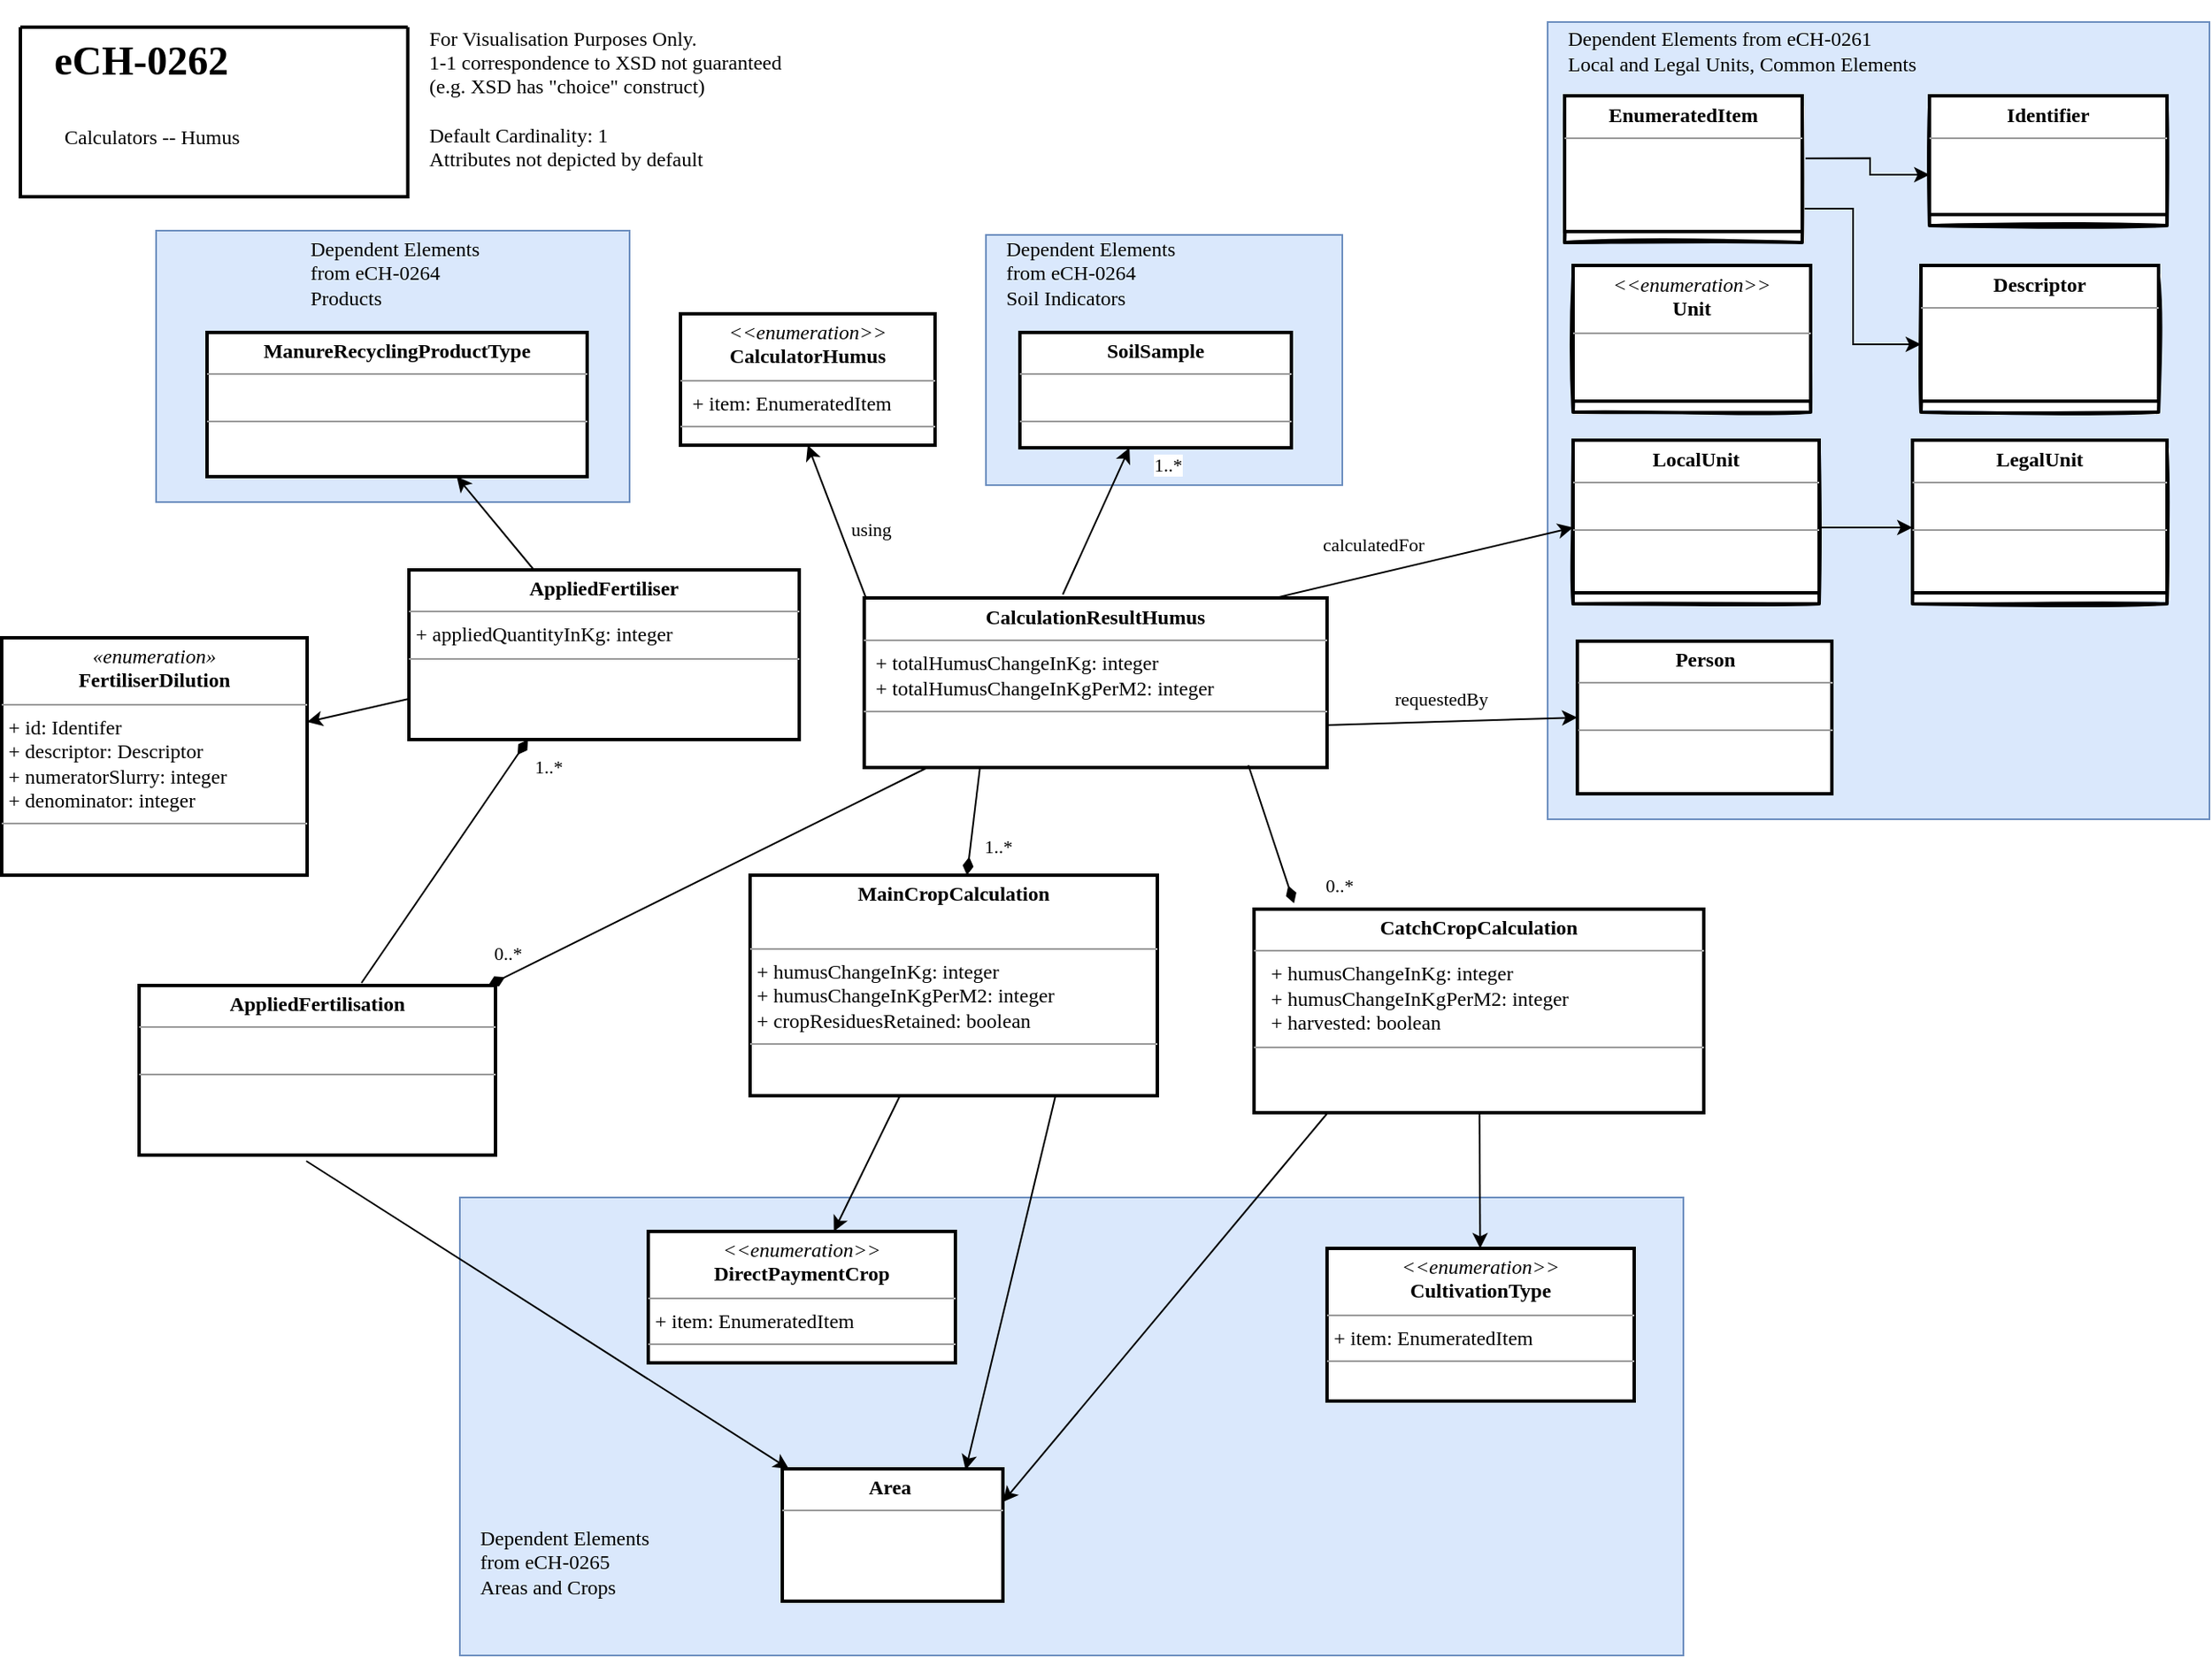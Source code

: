 <mxfile version="21.2.8" type="device">
  <diagram id="C5RBs43oDa-KdzZeNtuy" name="Page-1">
    <mxGraphModel dx="1288" dy="953" grid="1" gridSize="10" guides="1" tooltips="1" connect="1" arrows="1" fold="1" page="1" pageScale="1" pageWidth="1654" pageHeight="1169" math="0" shadow="0">
      <root>
        <mxCell id="WIyWlLk6GJQsqaUBKTNV-0" />
        <mxCell id="WIyWlLk6GJQsqaUBKTNV-1" parent="WIyWlLk6GJQsqaUBKTNV-0" />
        <mxCell id="9_fdUrSxjmN1W93VfHhp-2" value="" style="rounded=0;whiteSpace=wrap;html=1;fillColor=#dae8fc;strokeColor=#6c8ebf;" parent="WIyWlLk6GJQsqaUBKTNV-1" vertex="1">
          <mxGeometry x="1000" y="17" width="390" height="470" as="geometry" />
        </mxCell>
        <mxCell id="9_fdUrSxjmN1W93VfHhp-0" value="&lt;p style=&quot;margin:0px;margin-top:4px;text-align:center;&quot;&gt;&lt;i&gt;&amp;lt;&amp;lt;enumeration&amp;gt;&amp;gt;&lt;/i&gt;&lt;br&gt;&lt;b&gt;Unit&lt;/b&gt;&lt;/p&gt;&lt;hr size=&quot;1&quot;&gt;&lt;p style=&quot;margin:0px;margin-left:4px;&quot;&gt;&lt;br&gt;&lt;/p&gt;" style="verticalAlign=top;align=left;overflow=fill;fontSize=12;fontFamily=Verdana;html=1;sketch=1;strokeWidth=2;" parent="WIyWlLk6GJQsqaUBKTNV-1" vertex="1">
          <mxGeometry x="1015" y="167" width="140" height="80" as="geometry" />
        </mxCell>
        <mxCell id="9_fdUrSxjmN1W93VfHhp-4" value="Dependent Elements from eCH-0261&lt;br&gt;Local and Legal Units, Common Elements" style="text;html=1;strokeColor=none;fillColor=none;align=left;verticalAlign=middle;whiteSpace=wrap;rounded=0;strokeWidth=2;fontFamily=Verdana;" parent="WIyWlLk6GJQsqaUBKTNV-1" vertex="1">
          <mxGeometry x="1010" y="19" width="290" height="30" as="geometry" />
        </mxCell>
        <mxCell id="9_fdUrSxjmN1W93VfHhp-14" style="edgeStyle=orthogonalEdgeStyle;rounded=0;orthogonalLoop=1;jettySize=auto;html=1;exitX=1.014;exitY=0.379;exitDx=0;exitDy=0;exitPerimeter=0;" parent="WIyWlLk6GJQsqaUBKTNV-1" source="A5fvS7BDDAw0l9XVEY4Y-33" target="9_fdUrSxjmN1W93VfHhp-12" edge="1">
          <mxGeometry relative="1" as="geometry">
            <mxPoint x="1150.0" y="147" as="sourcePoint" />
            <Array as="points">
              <mxPoint x="1190" y="97" />
              <mxPoint x="1190" y="107" />
            </Array>
          </mxGeometry>
        </mxCell>
        <mxCell id="9_fdUrSxjmN1W93VfHhp-15" style="edgeStyle=orthogonalEdgeStyle;rounded=0;orthogonalLoop=1;jettySize=auto;html=1;exitX=1;exitY=0.75;exitDx=0;exitDy=0;" parent="WIyWlLk6GJQsqaUBKTNV-1" source="A5fvS7BDDAw0l9XVEY4Y-33" target="9_fdUrSxjmN1W93VfHhp-13" edge="1">
          <mxGeometry relative="1" as="geometry">
            <mxPoint x="1150.0" y="187" as="sourcePoint" />
            <Array as="points">
              <mxPoint x="1180" y="127" />
              <mxPoint x="1180" y="207" />
            </Array>
          </mxGeometry>
        </mxCell>
        <mxCell id="9_fdUrSxjmN1W93VfHhp-12" value="&lt;p style=&quot;margin:0px;margin-top:4px;text-align:center;&quot;&gt;&lt;b&gt;Identifier&lt;/b&gt;&lt;/p&gt;&lt;hr size=&quot;1&quot;&gt;&lt;p style=&quot;margin:0px;margin-left:4px;&quot;&gt;&lt;br&gt;&lt;/p&gt;" style="verticalAlign=top;align=left;overflow=fill;fontSize=12;fontFamily=Verdana;html=1;sketch=1;strokeWidth=2;" parent="WIyWlLk6GJQsqaUBKTNV-1" vertex="1">
          <mxGeometry x="1225" y="67" width="140" height="70" as="geometry" />
        </mxCell>
        <mxCell id="9_fdUrSxjmN1W93VfHhp-13" value="&lt;p style=&quot;margin:0px;margin-top:4px;text-align:center;&quot;&gt;&lt;b&gt;Descriptor&lt;/b&gt;&lt;/p&gt;&lt;hr size=&quot;1&quot;&gt;&lt;p style=&quot;margin:0px;margin-left:4px;&quot;&gt;&lt;br&gt;&lt;/p&gt;" style="verticalAlign=top;align=left;overflow=fill;fontSize=12;fontFamily=Verdana;html=1;sketch=1;strokeWidth=2;" parent="WIyWlLk6GJQsqaUBKTNV-1" vertex="1">
          <mxGeometry x="1220" y="167" width="140" height="80" as="geometry" />
        </mxCell>
        <mxCell id="A5fvS7BDDAw0l9XVEY4Y-33" value="&lt;p style=&quot;margin:0px;margin-top:4px;text-align:center;&quot;&gt;&lt;b&gt;EnumeratedItem&lt;/b&gt;&lt;/p&gt;&lt;hr size=&quot;1&quot;&gt;&lt;p style=&quot;margin:0px;margin-left:4px;&quot;&gt;&lt;br&gt;&lt;/p&gt;" style="verticalAlign=top;align=left;overflow=fill;fontSize=12;fontFamily=Verdana;html=1;sketch=1;strokeWidth=2;" parent="WIyWlLk6GJQsqaUBKTNV-1" vertex="1">
          <mxGeometry x="1010" y="67" width="140" height="80" as="geometry" />
        </mxCell>
        <mxCell id="A5fvS7BDDAw0l9XVEY4Y-48" value="" style="endArrow=classic;html=1;fontFamily=Comic Sans MS;curved=1;exitX=0.148;exitY=-0.05;exitDx=0;exitDy=0;exitPerimeter=0;entryX=0.5;entryY=1;entryDx=0;entryDy=0;" parent="WIyWlLk6GJQsqaUBKTNV-1" target="AsWOrN72vH-odrBC8Jqx-6" edge="1">
          <mxGeometry width="50" height="50" relative="1" as="geometry">
            <mxPoint x="601.56" y="365" as="sourcePoint" />
            <mxPoint x="576.776" y="318" as="targetPoint" />
          </mxGeometry>
        </mxCell>
        <mxCell id="A5fvS7BDDAw0l9XVEY4Y-54" value="&lt;p style=&quot;margin:0px;margin-top:4px;text-align:center;&quot;&gt;&lt;b&gt;LocalUnit&lt;/b&gt;&lt;/p&gt;&lt;hr size=&quot;1&quot;&gt;&lt;p style=&quot;margin:0px;margin-left:4px;&quot;&gt;&amp;nbsp;&lt;br&gt;&lt;/p&gt;&lt;hr size=&quot;1&quot;&gt;&lt;p style=&quot;margin:0px;margin-left:4px;&quot;&gt;&lt;br&gt;&lt;/p&gt;" style="verticalAlign=top;align=left;overflow=fill;fontSize=12;fontFamily=Verdana;html=1;sketch=1;strokeWidth=2;" parent="WIyWlLk6GJQsqaUBKTNV-1" vertex="1">
          <mxGeometry x="1015" y="270" width="145" height="90" as="geometry" />
        </mxCell>
        <mxCell id="A5fvS7BDDAw0l9XVEY4Y-61" value="" style="endArrow=classic;html=1;fontFamily=Verdana;curved=1;" parent="WIyWlLk6GJQsqaUBKTNV-1" source="A5fvS7BDDAw0l9XVEY4Y-54" target="Fh2eQYCEiK_2gspSJ3Qt-0" edge="1">
          <mxGeometry width="50" height="50" relative="1" as="geometry">
            <mxPoint x="1265" y="761" as="sourcePoint" />
            <mxPoint x="1179.72" y="316.336" as="targetPoint" />
          </mxGeometry>
        </mxCell>
        <mxCell id="A5fvS7BDDAw0l9XVEY4Y-96" value="" style="swimlane;startSize=0;fontFamily=Verdana;strokeWidth=2;" parent="WIyWlLk6GJQsqaUBKTNV-1" vertex="1">
          <mxGeometry x="100" y="20" width="228.3" height="100" as="geometry" />
        </mxCell>
        <mxCell id="9_fdUrSxjmN1W93VfHhp-1" value="&lt;h1&gt;&lt;span style=&quot;background-color: initial;&quot;&gt;eCH-0262&lt;/span&gt;&lt;/h1&gt;&lt;div&gt;&lt;br&gt;&lt;/div&gt;" style="text;html=1;strokeColor=none;fillColor=none;spacing=5;spacingTop=-20;whiteSpace=wrap;overflow=hidden;rounded=0;strokeWidth=2;fontFamily=Verdana;" parent="A5fvS7BDDAw0l9XVEY4Y-96" vertex="1">
          <mxGeometry x="15.3" width="195.7" height="80" as="geometry" />
        </mxCell>
        <mxCell id="A5fvS7BDDAw0l9XVEY4Y-100" value="Calculators -- Humus" style="text;html=1;strokeColor=none;fillColor=none;align=left;verticalAlign=middle;whiteSpace=wrap;rounded=0;strokeWidth=2;fontFamily=Verdana;" parent="A5fvS7BDDAw0l9XVEY4Y-96" vertex="1">
          <mxGeometry x="23.6" y="50" width="226.4" height="30" as="geometry" />
        </mxCell>
        <mxCell id="A5fvS7BDDAw0l9XVEY4Y-97" value="&lt;br&gt;For Visualisation Purposes Only.&lt;br&gt;1-1 correspondence to XSD not guaranteed &lt;br&gt;(e.g. XSD has &quot;choice&quot; construct)&lt;br&gt;&lt;br&gt;Default Cardinality: 1&lt;br&gt;Attributes not depicted by default" style="text;html=1;strokeColor=none;fillColor=none;align=left;verticalAlign=middle;whiteSpace=wrap;rounded=0;strokeWidth=2;fontFamily=Verdana;" parent="WIyWlLk6GJQsqaUBKTNV-1" vertex="1">
          <mxGeometry x="339" y="40" width="450" height="30" as="geometry" />
        </mxCell>
        <mxCell id="Fh2eQYCEiK_2gspSJ3Qt-0" value="&lt;p style=&quot;margin:0px;margin-top:4px;text-align:center;&quot;&gt;&lt;b&gt;LegalUnit&lt;/b&gt;&lt;/p&gt;&lt;hr size=&quot;1&quot;&gt;&lt;p style=&quot;margin:0px;margin-left:4px;&quot;&gt;&amp;nbsp;&lt;br&gt;&lt;/p&gt;&lt;hr size=&quot;1&quot;&gt;&lt;p style=&quot;margin:0px;margin-left:4px;&quot;&gt;&lt;br&gt;&lt;/p&gt;" style="verticalAlign=top;align=left;overflow=fill;fontSize=12;fontFamily=Verdana;html=1;sketch=1;strokeWidth=2;" parent="WIyWlLk6GJQsqaUBKTNV-1" vertex="1">
          <mxGeometry x="1215" y="270" width="150" height="90" as="geometry" />
        </mxCell>
        <mxCell id="3pSlS8YH4z9lj6zPETBl-0" value="" style="rounded=0;whiteSpace=wrap;html=1;fillColor=#dae8fc;strokeColor=#6c8ebf;" parent="WIyWlLk6GJQsqaUBKTNV-1" vertex="1">
          <mxGeometry x="180" y="140" width="279" height="160" as="geometry" />
        </mxCell>
        <mxCell id="3pSlS8YH4z9lj6zPETBl-1" value="Dependent Elements&lt;br&gt;from eCH-0263&lt;br&gt;Resources" style="text;html=1;strokeColor=none;fillColor=none;align=left;verticalAlign=middle;whiteSpace=wrap;rounded=0;strokeWidth=2;fontFamily=Comic Sans MS;" parent="WIyWlLk6GJQsqaUBKTNV-1" vertex="1">
          <mxGeometry x="299" y="232" width="290" height="30" as="geometry" />
        </mxCell>
        <mxCell id="3pSlS8YH4z9lj6zPETBl-2" value="&lt;p style=&quot;margin:0px;margin-top:4px;text-align:center;&quot;&gt;ManureRecyclingProductType&lt;br&gt;&lt;/p&gt;&lt;hr size=&quot;1&quot;&gt;&lt;p style=&quot;margin:0px;margin-left:4px;&quot;&gt;&amp;nbsp;&lt;br&gt;&lt;/p&gt;&lt;hr size=&quot;1&quot;&gt;&lt;p style=&quot;margin:0px;margin-left:4px;&quot;&gt;&lt;br&gt;&lt;/p&gt;" style="verticalAlign=top;align=left;overflow=fill;fontSize=12;fontFamily=Verdana;html=1;strokeWidth=2;fontStyle=1" parent="WIyWlLk6GJQsqaUBKTNV-1" vertex="1">
          <mxGeometry x="210" y="200" width="224" height="85" as="geometry" />
        </mxCell>
        <mxCell id="3pSlS8YH4z9lj6zPETBl-3" value="" style="rounded=0;whiteSpace=wrap;html=1;fillColor=#dae8fc;strokeColor=#6c8ebf;" parent="WIyWlLk6GJQsqaUBKTNV-1" vertex="1">
          <mxGeometry x="359" y="710" width="721" height="270" as="geometry" />
        </mxCell>
        <mxCell id="3pSlS8YH4z9lj6zPETBl-4" value="Dependent Elements &lt;br&gt;from eCH-0265&lt;br&gt;Areas and Crops" style="text;html=1;strokeColor=none;fillColor=none;align=left;verticalAlign=middle;whiteSpace=wrap;rounded=0;strokeWidth=2;fontFamily=Verdana;" parent="WIyWlLk6GJQsqaUBKTNV-1" vertex="1">
          <mxGeometry x="369" y="910" width="290" height="30" as="geometry" />
        </mxCell>
        <mxCell id="3pSlS8YH4z9lj6zPETBl-7" value="&lt;p style=&quot;margin:0px;margin-top:4px;text-align:center;&quot;&gt;&lt;i&gt;&amp;lt;&amp;lt;enumeration&amp;gt;&amp;gt;&lt;/i&gt;&lt;br&gt;&lt;b&gt;CultivationType&lt;/b&gt;&lt;/p&gt;&lt;hr size=&quot;1&quot;&gt;&lt;p style=&quot;margin:0px;margin-left:4px;&quot;&gt;+ item: EnumeratedItem&lt;br&gt;&lt;/p&gt;&lt;hr size=&quot;1&quot;&gt;&lt;p style=&quot;margin:0px;margin-left:4px;&quot;&gt;&lt;br&gt;&lt;/p&gt;" style="verticalAlign=top;align=left;overflow=fill;fontSize=12;fontFamily=Verdana;html=1;strokeWidth=2;" parent="WIyWlLk6GJQsqaUBKTNV-1" vertex="1">
          <mxGeometry x="870" y="740" width="181" height="90" as="geometry" />
        </mxCell>
        <mxCell id="3pSlS8YH4z9lj6zPETBl-11" value="" style="endArrow=classic;html=1;fontFamily=Comic Sans MS;curved=1;" parent="WIyWlLk6GJQsqaUBKTNV-1" source="RBpm3ApPPATKOrZNFH4c-10" target="RBpm3ApPPATKOrZNFH4c-12" edge="1">
          <mxGeometry width="50" height="50" relative="1" as="geometry">
            <mxPoint x="570.977" y="690" as="sourcePoint" />
            <mxPoint x="1118.211" y="730" as="targetPoint" />
          </mxGeometry>
        </mxCell>
        <mxCell id="3pSlS8YH4z9lj6zPETBl-17" value="" style="endArrow=classic;html=1;fontFamily=Comic Sans MS;curved=1;exitX=0.75;exitY=1;exitDx=0;exitDy=0;entryX=0.831;entryY=0.008;entryDx=0;entryDy=0;entryPerimeter=0;" parent="WIyWlLk6GJQsqaUBKTNV-1" source="RBpm3ApPPATKOrZNFH4c-10" target="RBpm3ApPPATKOrZNFH4c-13" edge="1">
          <mxGeometry width="50" height="50" relative="1" as="geometry">
            <mxPoint x="680.68" y="575" as="sourcePoint" />
            <mxPoint x="760.04" y="597.97" as="targetPoint" />
          </mxGeometry>
        </mxCell>
        <mxCell id="3pSlS8YH4z9lj6zPETBl-18" value="" style="rounded=0;whiteSpace=wrap;html=1;fillColor=#dae8fc;strokeColor=#6c8ebf;" parent="WIyWlLk6GJQsqaUBKTNV-1" vertex="1">
          <mxGeometry x="669" y="142.5" width="210" height="147.5" as="geometry" />
        </mxCell>
        <mxCell id="3pSlS8YH4z9lj6zPETBl-19" value="Dependent Elements &lt;br&gt;from eCH-0264&lt;br&gt;Soil Indicators" style="text;html=1;strokeColor=none;fillColor=none;align=left;verticalAlign=middle;whiteSpace=wrap;rounded=0;strokeWidth=2;fontFamily=Verdana;" parent="WIyWlLk6GJQsqaUBKTNV-1" vertex="1">
          <mxGeometry x="679" y="150" width="290" height="30" as="geometry" />
        </mxCell>
        <mxCell id="3pSlS8YH4z9lj6zPETBl-20" value="&lt;p style=&quot;margin:0px;margin-top:4px;text-align:center;&quot;&gt;&lt;b&gt;SoilSample&lt;/b&gt;&lt;/p&gt;&lt;hr size=&quot;1&quot;&gt;&lt;p style=&quot;margin:0px;margin-left:4px;&quot;&gt;&amp;nbsp;&lt;br&gt;&lt;/p&gt;&lt;hr size=&quot;1&quot;&gt;&lt;p style=&quot;margin:0px;margin-left:4px;&quot;&gt;&lt;br&gt;&lt;/p&gt;" style="verticalAlign=top;align=left;overflow=fill;fontSize=12;fontFamily=Verdana;html=1;strokeWidth=2;" parent="WIyWlLk6GJQsqaUBKTNV-1" vertex="1">
          <mxGeometry x="689" y="200" width="160" height="68" as="geometry" />
        </mxCell>
        <mxCell id="3pSlS8YH4z9lj6zPETBl-22" value="" style="endArrow=classic;html=1;fontFamily=Comic Sans MS;curved=1;exitX=0.429;exitY=-0.02;exitDx=0;exitDy=0;exitPerimeter=0;" parent="WIyWlLk6GJQsqaUBKTNV-1" target="3pSlS8YH4z9lj6zPETBl-20" edge="1" source="RBpm3ApPPATKOrZNFH4c-8">
          <mxGeometry width="50" height="50" relative="1" as="geometry">
            <mxPoint x="734" y="370" as="sourcePoint" />
            <mxPoint x="367.75" y="890" as="targetPoint" />
          </mxGeometry>
        </mxCell>
        <mxCell id="3pSlS8YH4z9lj6zPETBl-27" value="" style="endArrow=classic;html=1;fontFamily=Comic Sans MS;curved=1;startArrow=none;entryX=0;entryY=0.5;entryDx=0;entryDy=0;exitX=1;exitY=0.75;exitDx=0;exitDy=0;" parent="WIyWlLk6GJQsqaUBKTNV-1" target="3pSlS8YH4z9lj6zPETBl-47" edge="1" source="RBpm3ApPPATKOrZNFH4c-8">
          <mxGeometry width="50" height="50" relative="1" as="geometry">
            <mxPoint x="789" y="424.632" as="sourcePoint" />
            <mxPoint x="279" y="160" as="targetPoint" />
          </mxGeometry>
        </mxCell>
        <mxCell id="3pSlS8YH4z9lj6zPETBl-28" value="" style="endArrow=classic;html=1;fontFamily=Comic Sans MS;curved=1;" parent="WIyWlLk6GJQsqaUBKTNV-1" source="RBpm3ApPPATKOrZNFH4c-7" target="3pSlS8YH4z9lj6zPETBl-2" edge="1">
          <mxGeometry width="50" height="50" relative="1" as="geometry">
            <mxPoint x="320.87" y="476.7" as="sourcePoint" />
            <mxPoint x="278.69" y="462.3" as="targetPoint" />
          </mxGeometry>
        </mxCell>
        <mxCell id="3pSlS8YH4z9lj6zPETBl-30" value="" style="endArrow=classic;html=1;fontFamily=Comic Sans MS;curved=1;entryX=0;entryY=0.5;entryDx=0;entryDy=0;exitX=0.893;exitY=-0.003;exitDx=0;exitDy=0;exitPerimeter=0;" parent="WIyWlLk6GJQsqaUBKTNV-1" target="A5fvS7BDDAw0l9XVEY4Y-54" edge="1" source="RBpm3ApPPATKOrZNFH4c-8">
          <mxGeometry width="50" height="50" relative="1" as="geometry">
            <mxPoint x="770.52" y="367.5" as="sourcePoint" />
            <mxPoint x="1155.6" y="510" as="targetPoint" />
          </mxGeometry>
        </mxCell>
        <mxCell id="3pSlS8YH4z9lj6zPETBl-33" value="" style="endArrow=classic;html=1;fontFamily=Comic Sans MS;curved=1;exitX=0.164;exitY=1;exitDx=0;exitDy=0;exitPerimeter=0;entryX=1;entryY=0.25;entryDx=0;entryDy=0;" parent="WIyWlLk6GJQsqaUBKTNV-1" source="RBpm3ApPPATKOrZNFH4c-11" target="RBpm3ApPPATKOrZNFH4c-13" edge="1">
          <mxGeometry width="50" height="50" relative="1" as="geometry">
            <mxPoint x="929" y="780" as="sourcePoint" />
            <mxPoint x="291.5" y="943" as="targetPoint" />
          </mxGeometry>
        </mxCell>
        <mxCell id="3pSlS8YH4z9lj6zPETBl-34" value="" style="endArrow=classic;html=1;fontFamily=Comic Sans MS;curved=1;" parent="WIyWlLk6GJQsqaUBKTNV-1" source="RBpm3ApPPATKOrZNFH4c-11" target="3pSlS8YH4z9lj6zPETBl-7" edge="1">
          <mxGeometry width="50" height="50" relative="1" as="geometry">
            <mxPoint x="1040.98" y="823.09" as="sourcePoint" />
            <mxPoint x="695.25" y="819.64" as="targetPoint" />
          </mxGeometry>
        </mxCell>
        <mxCell id="3pSlS8YH4z9lj6zPETBl-47" value="&lt;p style=&quot;margin:0px;margin-top:4px;text-align:center;&quot;&gt;&lt;b&gt;Person&lt;/b&gt;&lt;/p&gt;&lt;hr size=&quot;1&quot;&gt;&lt;p style=&quot;margin:0px;margin-left:4px;&quot;&gt;&amp;nbsp;&lt;br&gt;&lt;/p&gt;&lt;hr size=&quot;1&quot;&gt;&lt;p style=&quot;margin:0px;margin-left:4px;&quot;&gt;&lt;br&gt;&lt;/p&gt;" style="verticalAlign=top;align=left;overflow=fill;fontSize=12;fontFamily=Verdana;html=1;strokeWidth=2;" parent="WIyWlLk6GJQsqaUBKTNV-1" vertex="1">
          <mxGeometry x="1017.5" y="382" width="150" height="90" as="geometry" />
        </mxCell>
        <mxCell id="3pSlS8YH4z9lj6zPETBl-48" value="calculatedFor" style="edgeLabel;resizable=0;html=1;align=center;verticalAlign=middle;sketch=1;fontFamily=Verdana;strokeWidth=2;" parent="WIyWlLk6GJQsqaUBKTNV-1" connectable="0" vertex="1">
          <mxGeometry x="909.999" y="308.498" as="geometry">
            <mxPoint x="-13" y="16" as="offset" />
          </mxGeometry>
        </mxCell>
        <mxCell id="3pSlS8YH4z9lj6zPETBl-49" value="requestedBy" style="edgeLabel;resizable=0;html=1;align=center;verticalAlign=middle;sketch=1;fontFamily=Verdana;strokeWidth=2;" parent="WIyWlLk6GJQsqaUBKTNV-1" connectable="0" vertex="1">
          <mxGeometry x="949.999" y="399.998" as="geometry">
            <mxPoint x="-13" y="16" as="offset" />
          </mxGeometry>
        </mxCell>
        <mxCell id="3pSlS8YH4z9lj6zPETBl-51" value="using" style="edgeLabel;resizable=0;html=1;align=center;verticalAlign=middle;sketch=1;fontFamily=Verdana;strokeWidth=2;" parent="WIyWlLk6GJQsqaUBKTNV-1" connectable="0" vertex="1">
          <mxGeometry x="613.999" y="299.998" as="geometry">
            <mxPoint x="-13" y="16" as="offset" />
          </mxGeometry>
        </mxCell>
        <mxCell id="3pSlS8YH4z9lj6zPETBl-53" value="" style="endArrow=classic;html=1;fontFamily=Comic Sans MS;curved=1;exitX=0.469;exitY=1.035;exitDx=0;exitDy=0;exitPerimeter=0;startArrow=none;" parent="WIyWlLk6GJQsqaUBKTNV-1" source="RBpm3ApPPATKOrZNFH4c-9" target="RBpm3ApPPATKOrZNFH4c-13" edge="1">
          <mxGeometry width="50" height="50" relative="1" as="geometry">
            <mxPoint x="405.08" y="575" as="sourcePoint" />
            <mxPoint x="719.5" y="910.5" as="targetPoint" />
          </mxGeometry>
        </mxCell>
        <mxCell id="AsWOrN72vH-odrBC8Jqx-6" value="&lt;p style=&quot;margin:0px;margin-top:4px;text-align:center;&quot;&gt;&lt;i&gt;&amp;lt;&amp;lt;enumeration&amp;gt;&amp;gt;&lt;/i&gt;&lt;br&gt;&lt;b&gt;CalculatorHumus&lt;/b&gt;&lt;/p&gt;&lt;hr size=&quot;1&quot;&gt;&lt;p style=&quot;margin:0px;margin-left:4px;&quot;&gt;&amp;nbsp;+ item: EnumeratedItem&lt;br&gt;&lt;/p&gt;&lt;hr size=&quot;1&quot;&gt;&lt;p style=&quot;margin:0px;margin-left:4px;&quot;&gt;&lt;br&gt;&lt;/p&gt;" style="verticalAlign=top;align=left;overflow=fill;fontSize=12;fontFamily=Verdana;html=1;strokeWidth=2;" parent="WIyWlLk6GJQsqaUBKTNV-1" vertex="1">
          <mxGeometry x="489" y="189" width="150" height="77.5" as="geometry" />
        </mxCell>
        <mxCell id="w7iu7-4VkMwNYnt216xl-0" value="Dependent Elements &lt;br&gt;from eCH-0264&lt;br&gt;Products" style="text;html=1;strokeColor=none;fillColor=none;align=left;verticalAlign=middle;whiteSpace=wrap;rounded=0;strokeWidth=2;fontFamily=Verdana;" parent="WIyWlLk6GJQsqaUBKTNV-1" vertex="1">
          <mxGeometry x="269" y="150" width="290" height="30" as="geometry" />
        </mxCell>
        <mxCell id="z8zTo1hWGoTgo93Ajzmf-1" value="0..*" style="edgeLabel;resizable=0;html=1;align=center;verticalAlign=middle;sketch=1;fontFamily=Comic Sans MS;strokeWidth=2;" parent="WIyWlLk6GJQsqaUBKTNV-1" connectable="0" vertex="1">
          <mxGeometry x="889.999" y="509.998" as="geometry">
            <mxPoint x="-13" y="16" as="offset" />
          </mxGeometry>
        </mxCell>
        <mxCell id="z8zTo1hWGoTgo93Ajzmf-4" value="1..*" style="edgeLabel;resizable=0;html=1;align=center;verticalAlign=middle;sketch=1;fontFamily=Comic Sans MS;strokeWidth=2;" parent="WIyWlLk6GJQsqaUBKTNV-1" connectable="0" vertex="1">
          <mxGeometry x="788.999" y="261.998" as="geometry">
            <mxPoint x="-13" y="16" as="offset" />
          </mxGeometry>
        </mxCell>
        <mxCell id="z8zTo1hWGoTgo93Ajzmf-5" value="1..*" style="edgeLabel;resizable=0;html=1;align=center;verticalAlign=middle;sketch=1;fontFamily=Comic Sans MS;strokeWidth=2;" parent="WIyWlLk6GJQsqaUBKTNV-1" connectable="0" vertex="1">
          <mxGeometry x="688.999" y="486.998" as="geometry">
            <mxPoint x="-13" y="16" as="offset" />
          </mxGeometry>
        </mxCell>
        <mxCell id="RBpm3ApPPATKOrZNFH4c-7" value="&lt;p style=&quot;margin:0px;margin-top:4px;text-align:center;&quot;&gt;&lt;b&gt;AppliedFertiliser&lt;/b&gt;&lt;/p&gt;&lt;hr size=&quot;1&quot;&gt;&lt;p style=&quot;margin:0px;margin-left:4px;&quot;&gt;&lt;span style=&quot;background-color: initial;&quot;&gt;+ appliedQuantityInKg: integer&lt;/span&gt;&lt;br&gt;&lt;/p&gt;&lt;hr size=&quot;1&quot;&gt;&lt;p style=&quot;margin:0px;margin-left:4px;&quot;&gt;&lt;br&gt;&lt;/p&gt;" style="verticalAlign=top;align=left;overflow=fill;fontSize=12;fontFamily=Verdana;html=1;strokeWidth=2;" parent="WIyWlLk6GJQsqaUBKTNV-1" vertex="1">
          <mxGeometry x="329" y="340" width="230" height="100" as="geometry" />
        </mxCell>
        <mxCell id="RBpm3ApPPATKOrZNFH4c-8" value="&lt;p style=&quot;margin:0px;margin-top:4px;text-align:center;&quot;&gt;&lt;b&gt;CalculationResultHumus&lt;/b&gt;&lt;/p&gt;&lt;hr size=&quot;1&quot;&gt;&lt;p style=&quot;margin:0px;margin-left:4px;&quot;&gt;&amp;nbsp;+ totalHumusChangeInKg: integer&lt;br&gt;&lt;/p&gt;&lt;p style=&quot;margin:0px;margin-left:4px;&quot;&gt;&amp;nbsp;+ totalHumusChangeInKgPerM2: integer&lt;/p&gt;&lt;hr size=&quot;1&quot;&gt;&lt;p style=&quot;margin:0px;margin-left:4px;&quot;&gt;&lt;br&gt;&lt;/p&gt;" style="verticalAlign=top;align=left;overflow=fill;fontSize=12;fontFamily=Verdana;html=1;strokeWidth=2;" parent="WIyWlLk6GJQsqaUBKTNV-1" vertex="1">
          <mxGeometry x="597.3" y="356.5" width="272.7" height="100" as="geometry" />
        </mxCell>
        <mxCell id="RBpm3ApPPATKOrZNFH4c-9" value="&lt;p style=&quot;margin:0px;margin-top:4px;text-align:center;&quot;&gt;&lt;b&gt;AppliedFertilisation&lt;/b&gt;&lt;/p&gt;&lt;hr size=&quot;1&quot;&gt;&lt;p style=&quot;margin:0px;margin-left:4px;&quot;&gt;&lt;span style=&quot;background-color: initial;&quot;&gt;&amp;nbsp;&lt;/span&gt;&lt;br&gt;&lt;/p&gt;&lt;hr size=&quot;1&quot;&gt;&lt;p style=&quot;margin:0px;margin-left:4px;&quot;&gt;&lt;br&gt;&lt;/p&gt;" style="verticalAlign=top;align=left;overflow=fill;fontSize=12;fontFamily=Verdana;html=1;strokeWidth=2;" parent="WIyWlLk6GJQsqaUBKTNV-1" vertex="1">
          <mxGeometry x="170" y="585" width="210" height="100" as="geometry" />
        </mxCell>
        <mxCell id="RBpm3ApPPATKOrZNFH4c-10" value="&lt;p style=&quot;margin:0px;margin-top:4px;text-align:center;&quot;&gt;&lt;b&gt;MainCropCalculation&lt;/b&gt;&lt;/p&gt;&lt;p style=&quot;margin:0px;margin-top:4px;text-align:center;&quot;&gt;&lt;b&gt;&lt;br&gt;&lt;/b&gt;&lt;/p&gt;&lt;hr size=&quot;1&quot;&gt;&lt;p style=&quot;margin:0px;margin-left:4px;&quot;&gt;+ humusChangeInKg: integer&lt;br&gt;&lt;/p&gt;&lt;p style=&quot;border-color: var(--border-color); margin: 0px 0px 0px 4px;&quot;&gt;+ humusChangeInKgPerM2: integer&lt;/p&gt;&lt;p style=&quot;border-color: var(--border-color); margin: 0px 0px 0px 4px;&quot;&gt;+ cropResiduesRetained: boolean&lt;/p&gt;&lt;hr size=&quot;1&quot;&gt;&lt;p style=&quot;margin:0px;margin-left:4px;&quot;&gt;&lt;br&gt;&lt;/p&gt;" style="verticalAlign=top;align=left;overflow=fill;fontSize=12;fontFamily=Verdana;html=1;strokeWidth=2;" parent="WIyWlLk6GJQsqaUBKTNV-1" vertex="1">
          <mxGeometry x="530" y="520" width="240" height="130" as="geometry" />
        </mxCell>
        <mxCell id="RBpm3ApPPATKOrZNFH4c-11" value="&lt;p style=&quot;margin:0px;margin-top:4px;text-align:center;&quot;&gt;&lt;b&gt;CatchCropCalculation&lt;/b&gt;&lt;/p&gt;&lt;hr size=&quot;1&quot;&gt;&lt;p style=&quot;margin:0px;margin-left:4px;&quot;&gt;&amp;nbsp; + humusChangeInKg: integer&lt;br&gt;&lt;/p&gt;&lt;p style=&quot;border-color: var(--border-color); margin: 0px 0px 0px 4px;&quot;&gt;&amp;nbsp; + humusChangeInKgPerM2: integer&lt;br style=&quot;border-color: var(--border-color);&quot;&gt;&lt;/p&gt;&lt;p style=&quot;border-color: var(--border-color); margin: 0px 0px 0px 4px;&quot;&gt;&amp;nbsp; + harvested: boolean&lt;/p&gt;&lt;hr size=&quot;1&quot;&gt;&lt;p style=&quot;margin:0px;margin-left:4px;&quot;&gt;&lt;br&gt;&lt;/p&gt;" style="verticalAlign=top;align=left;overflow=fill;fontSize=12;fontFamily=Verdana;html=1;strokeWidth=2;" parent="WIyWlLk6GJQsqaUBKTNV-1" vertex="1">
          <mxGeometry x="827" y="540" width="265" height="120" as="geometry" />
        </mxCell>
        <mxCell id="RBpm3ApPPATKOrZNFH4c-12" value="&lt;p style=&quot;margin:0px;margin-top:4px;text-align:center;&quot;&gt;&lt;i&gt;&amp;lt;&amp;lt;enumeration&amp;gt;&amp;gt;&lt;/i&gt;&lt;br&gt;&lt;b&gt;DirectPaymentCrop&lt;/b&gt;&lt;/p&gt;&lt;hr size=&quot;1&quot;&gt;&lt;p style=&quot;margin:0px;margin-left:4px;&quot;&gt;+ item: EnumeratedItem&lt;br&gt;&lt;/p&gt;&lt;hr size=&quot;1&quot;&gt;&lt;p style=&quot;margin:0px;margin-left:4px;&quot;&gt;&lt;br&gt;&lt;/p&gt;" style="verticalAlign=top;align=left;overflow=fill;fontSize=12;fontFamily=Verdana;html=1;strokeWidth=2;" parent="WIyWlLk6GJQsqaUBKTNV-1" vertex="1">
          <mxGeometry x="470" y="730" width="181" height="77.5" as="geometry" />
        </mxCell>
        <mxCell id="RBpm3ApPPATKOrZNFH4c-13" value="&lt;p style=&quot;margin:0px;margin-top:4px;text-align:center;&quot;&gt;&lt;b&gt;Area&amp;nbsp;&lt;/b&gt;&lt;/p&gt;&lt;hr size=&quot;1&quot;&gt;&lt;p style=&quot;margin:0px;margin-left:4px;&quot;&gt;&amp;nbsp;&lt;/p&gt;" style="verticalAlign=top;align=left;overflow=fill;fontSize=12;fontFamily=Verdana;html=1;strokeWidth=2;" parent="WIyWlLk6GJQsqaUBKTNV-1" vertex="1">
          <mxGeometry x="549" y="870" width="130" height="78" as="geometry" />
        </mxCell>
        <mxCell id="RBpm3ApPPATKOrZNFH4c-15" value="&lt;p style=&quot;margin:0px;margin-top:4px;text-align:center;&quot;&gt;&lt;b&gt;EnumeratedItem&lt;/b&gt;&lt;/p&gt;&lt;hr size=&quot;1&quot;&gt;&lt;p style=&quot;margin:0px;margin-left:4px;&quot;&gt;&lt;br&gt;&lt;/p&gt;" style="verticalAlign=top;align=left;overflow=fill;fontSize=12;fontFamily=Verdana;html=1;strokeWidth=2;" parent="WIyWlLk6GJQsqaUBKTNV-1" vertex="1">
          <mxGeometry x="1010" y="60.5" width="140" height="80" as="geometry" />
        </mxCell>
        <mxCell id="RBpm3ApPPATKOrZNFH4c-16" value="&lt;p style=&quot;margin:0px;margin-top:4px;text-align:center;&quot;&gt;&lt;b&gt;Identifier&lt;/b&gt;&lt;/p&gt;&lt;hr size=&quot;1&quot;&gt;&lt;p style=&quot;margin:0px;margin-left:4px;&quot;&gt;&lt;br&gt;&lt;/p&gt;" style="verticalAlign=top;align=left;overflow=fill;fontSize=12;fontFamily=Verdana;html=1;strokeWidth=2;" parent="WIyWlLk6GJQsqaUBKTNV-1" vertex="1">
          <mxGeometry x="1225" y="60.5" width="140" height="70" as="geometry" />
        </mxCell>
        <mxCell id="RBpm3ApPPATKOrZNFH4c-17" value="&lt;p style=&quot;margin:0px;margin-top:4px;text-align:center;&quot;&gt;&lt;i&gt;&amp;lt;&amp;lt;enumeration&amp;gt;&amp;gt;&lt;/i&gt;&lt;br&gt;&lt;b&gt;Unit&lt;/b&gt;&lt;/p&gt;&lt;hr size=&quot;1&quot;&gt;&lt;p style=&quot;margin:0px;margin-left:4px;&quot;&gt;&lt;br&gt;&lt;/p&gt;" style="verticalAlign=top;align=left;overflow=fill;fontSize=12;fontFamily=Verdana;html=1;strokeWidth=2;" parent="WIyWlLk6GJQsqaUBKTNV-1" vertex="1">
          <mxGeometry x="1015" y="160.5" width="140" height="80" as="geometry" />
        </mxCell>
        <mxCell id="RBpm3ApPPATKOrZNFH4c-18" value="&lt;p style=&quot;margin:0px;margin-top:4px;text-align:center;&quot;&gt;&lt;b&gt;Descriptor&lt;/b&gt;&lt;/p&gt;&lt;hr size=&quot;1&quot;&gt;&lt;p style=&quot;margin:0px;margin-left:4px;&quot;&gt;&lt;br&gt;&lt;/p&gt;" style="verticalAlign=top;align=left;overflow=fill;fontSize=12;fontFamily=Verdana;html=1;strokeWidth=2;" parent="WIyWlLk6GJQsqaUBKTNV-1" vertex="1">
          <mxGeometry x="1220" y="160.5" width="140" height="80" as="geometry" />
        </mxCell>
        <mxCell id="RBpm3ApPPATKOrZNFH4c-19" value="&lt;p style=&quot;margin:0px;margin-top:4px;text-align:center;&quot;&gt;&lt;b&gt;LocalUnit&lt;/b&gt;&lt;/p&gt;&lt;hr size=&quot;1&quot;&gt;&lt;p style=&quot;margin:0px;margin-left:4px;&quot;&gt;&amp;nbsp;&lt;br&gt;&lt;/p&gt;&lt;hr size=&quot;1&quot;&gt;&lt;p style=&quot;margin:0px;margin-left:4px;&quot;&gt;&lt;br&gt;&lt;/p&gt;" style="verticalAlign=top;align=left;overflow=fill;fontSize=12;fontFamily=Verdana;html=1;strokeWidth=2;" parent="WIyWlLk6GJQsqaUBKTNV-1" vertex="1">
          <mxGeometry x="1015" y="263.5" width="145" height="90" as="geometry" />
        </mxCell>
        <mxCell id="RBpm3ApPPATKOrZNFH4c-20" value="&lt;p style=&quot;margin:0px;margin-top:4px;text-align:center;&quot;&gt;&lt;b&gt;LegalUnit&lt;/b&gt;&lt;/p&gt;&lt;hr size=&quot;1&quot;&gt;&lt;p style=&quot;margin:0px;margin-left:4px;&quot;&gt;&amp;nbsp;&lt;br&gt;&lt;/p&gt;&lt;hr size=&quot;1&quot;&gt;&lt;p style=&quot;margin:0px;margin-left:4px;&quot;&gt;&lt;br&gt;&lt;/p&gt;" style="verticalAlign=top;align=left;overflow=fill;fontSize=12;fontFamily=Verdana;html=1;strokeWidth=2;" parent="WIyWlLk6GJQsqaUBKTNV-1" vertex="1">
          <mxGeometry x="1215" y="263.5" width="150" height="90" as="geometry" />
        </mxCell>
        <mxCell id="RBpm3ApPPATKOrZNFH4c-26" value="" style="endArrow=none;startArrow=diamondThin;endFill=0;startFill=1;html=1;verticalAlign=bottom;labelBackgroundColor=none;strokeWidth=1;startSize=8;endSize=8;rounded=0;entryX=0.25;entryY=1;entryDx=0;entryDy=0;targetPerimeterSpacing=3;" parent="WIyWlLk6GJQsqaUBKTNV-1" source="RBpm3ApPPATKOrZNFH4c-10" target="RBpm3ApPPATKOrZNFH4c-8" edge="1">
          <mxGeometry width="160" relative="1" as="geometry">
            <mxPoint x="489" y="470" as="sourcePoint" />
            <mxPoint x="649" y="470" as="targetPoint" />
          </mxGeometry>
        </mxCell>
        <mxCell id="RBpm3ApPPATKOrZNFH4c-29" value="" style="endArrow=none;startArrow=diamondThin;endFill=0;startFill=1;html=1;verticalAlign=bottom;labelBackgroundColor=none;strokeWidth=1;startSize=8;endSize=8;rounded=0;entryX=0.83;entryY=0.986;entryDx=0;entryDy=0;targetPerimeterSpacing=3;exitX=0.089;exitY=-0.029;exitDx=0;exitDy=0;exitPerimeter=0;entryPerimeter=0;" parent="WIyWlLk6GJQsqaUBKTNV-1" source="RBpm3ApPPATKOrZNFH4c-11" target="RBpm3ApPPATKOrZNFH4c-8" edge="1">
          <mxGeometry width="160" relative="1" as="geometry">
            <mxPoint x="843" y="523" as="sourcePoint" />
            <mxPoint x="825" y="490" as="targetPoint" />
          </mxGeometry>
        </mxCell>
        <mxCell id="RBpm3ApPPATKOrZNFH4c-32" value="" style="endArrow=none;startArrow=diamondThin;endFill=0;startFill=1;html=1;verticalAlign=bottom;labelBackgroundColor=none;strokeWidth=1;startSize=8;endSize=8;rounded=0;entryX=0.133;entryY=1.005;entryDx=0;entryDy=0;targetPerimeterSpacing=3;entryPerimeter=0;" parent="WIyWlLk6GJQsqaUBKTNV-1" source="RBpm3ApPPATKOrZNFH4c-9" target="RBpm3ApPPATKOrZNFH4c-8" edge="1">
          <mxGeometry width="160" relative="1" as="geometry">
            <mxPoint x="680" y="500" as="sourcePoint" />
            <mxPoint x="662" y="467" as="targetPoint" />
          </mxGeometry>
        </mxCell>
        <mxCell id="RBpm3ApPPATKOrZNFH4c-33" value="0..*" style="edgeLabel;resizable=0;html=1;align=center;verticalAlign=middle;sketch=1;fontFamily=Comic Sans MS;strokeWidth=2;" parent="WIyWlLk6GJQsqaUBKTNV-1" connectable="0" vertex="1">
          <mxGeometry x="399.999" y="549.998" as="geometry">
            <mxPoint x="-13" y="16" as="offset" />
          </mxGeometry>
        </mxCell>
        <mxCell id="RBpm3ApPPATKOrZNFH4c-35" value="" style="endArrow=none;startArrow=diamondThin;endFill=0;startFill=1;html=1;verticalAlign=bottom;labelBackgroundColor=none;strokeWidth=1;startSize=8;endSize=8;rounded=0;entryX=0.624;entryY=-0.015;entryDx=0;entryDy=0;targetPerimeterSpacing=3;entryPerimeter=0;exitX=0.305;exitY=1;exitDx=0;exitDy=0;exitPerimeter=0;" parent="WIyWlLk6GJQsqaUBKTNV-1" source="RBpm3ApPPATKOrZNFH4c-7" target="RBpm3ApPPATKOrZNFH4c-9" edge="1">
          <mxGeometry width="160" relative="1" as="geometry">
            <mxPoint x="500" y="525" as="sourcePoint" />
            <mxPoint x="637" y="467" as="targetPoint" />
          </mxGeometry>
        </mxCell>
        <mxCell id="RBpm3ApPPATKOrZNFH4c-36" value="1..*" style="edgeLabel;resizable=0;html=1;align=center;verticalAlign=middle;sketch=1;fontFamily=Comic Sans MS;strokeWidth=2;" parent="WIyWlLk6GJQsqaUBKTNV-1" connectable="0" vertex="1">
          <mxGeometry x="423.999" y="439.998" as="geometry">
            <mxPoint x="-13" y="16" as="offset" />
          </mxGeometry>
        </mxCell>
        <mxCell id="RBpm3ApPPATKOrZNFH4c-38" value="&lt;p style=&quot;margin:0px;margin-top:4px;text-align:center;&quot;&gt;&lt;i&gt;«enumeration»&lt;/i&gt;&lt;br&gt;&lt;b&gt;FertiliserDilution&lt;/b&gt;&lt;/p&gt;&lt;hr size=&quot;1&quot;&gt;&lt;p style=&quot;margin:0px;margin-left:4px;&quot;&gt;+ id: Identifer&lt;br&gt;&lt;/p&gt;&lt;p style=&quot;margin:0px;margin-left:4px;&quot;&gt;+ descriptor: Descriptor&lt;/p&gt;&lt;p style=&quot;margin:0px;margin-left:4px;&quot;&gt;+ numeratorSlurry: integer&lt;/p&gt;&lt;p style=&quot;margin:0px;margin-left:4px;&quot;&gt;+ denominator: integer&lt;/p&gt;&lt;hr size=&quot;1&quot;&gt;&lt;p style=&quot;margin:0px;margin-left:4px;&quot;&gt;&lt;br&gt;&lt;/p&gt;" style="verticalAlign=top;align=left;overflow=fill;fontSize=12;fontFamily=Verdana;html=1;sketch=0;strokeWidth=2;" parent="WIyWlLk6GJQsqaUBKTNV-1" vertex="1">
          <mxGeometry x="89" y="380" width="180" height="140" as="geometry" />
        </mxCell>
        <mxCell id="RBpm3ApPPATKOrZNFH4c-39" value="" style="endArrow=classic;html=1;fontFamily=Comic Sans MS;curved=1;" parent="WIyWlLk6GJQsqaUBKTNV-1" source="RBpm3ApPPATKOrZNFH4c-7" target="RBpm3ApPPATKOrZNFH4c-38" edge="1">
          <mxGeometry width="50" height="50" relative="1" as="geometry">
            <mxPoint x="611.56" y="375" as="sourcePoint" />
            <mxPoint x="554" y="251" as="targetPoint" />
          </mxGeometry>
        </mxCell>
      </root>
    </mxGraphModel>
  </diagram>
</mxfile>
